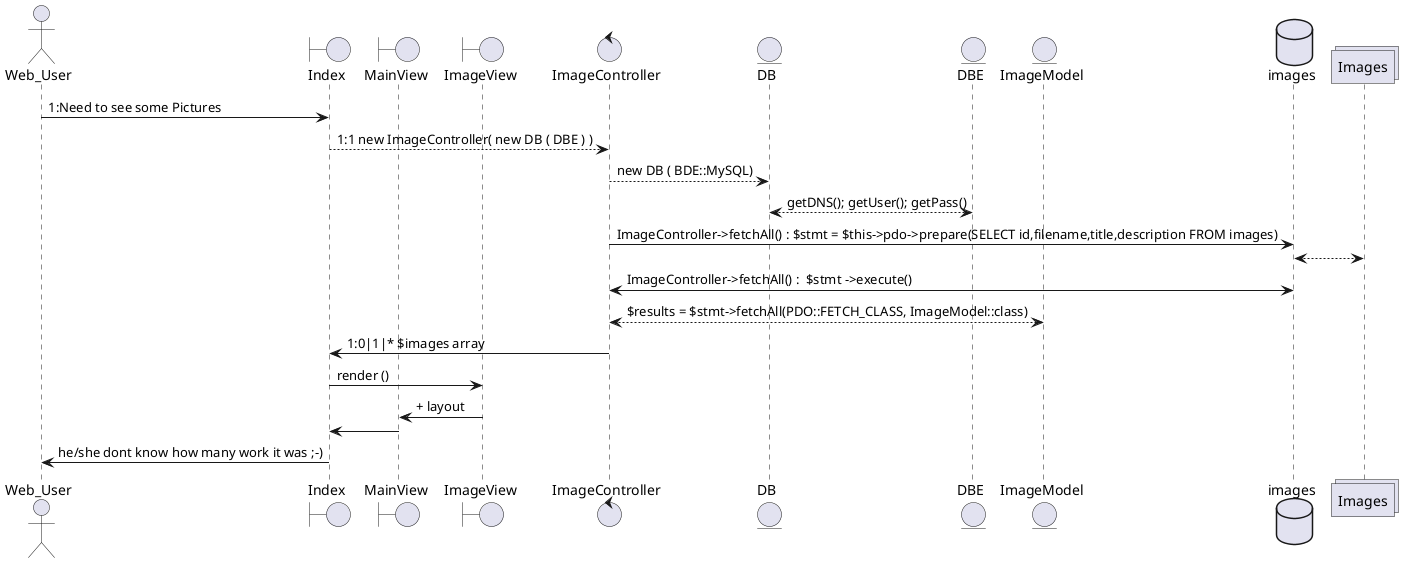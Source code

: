 @startuml
actor Web_User
boundary Index
boundary MainView
boundary ImageView
control ImageController
entity DB
entity DBE
entity ImageModel
database images
collections Images
Web_User -> Index: 1:Need to see some Pictures

Index -->ImageController: 1:1 new ImageController( new DB ( DBE ) ) 

ImageController --> DB : new DB ( BDE::MySQL)

DBE <--> DB: getDNS(); getUser(); getPass()

ImageController -> images: ImageController->fetchAll() : $stmt = $this->pdo->prepare(SELECT id,filename,title,description FROM images)

images <-->Images:

images <-> ImageController: ImageController->fetchAll() :  $stmt ->execute() 

ImageController <--> ImageModel : $results = $stmt->fetchAll(PDO::FETCH_CLASS, ImageModel::class)

ImageController -> Index : 1:0|1|* $images array

Index -> ImageView: render ()

ImageView -> MainView: + layout

MainView -> Index

Index -> Web_User: he/she dont know how many work it was ;-)
@enduml